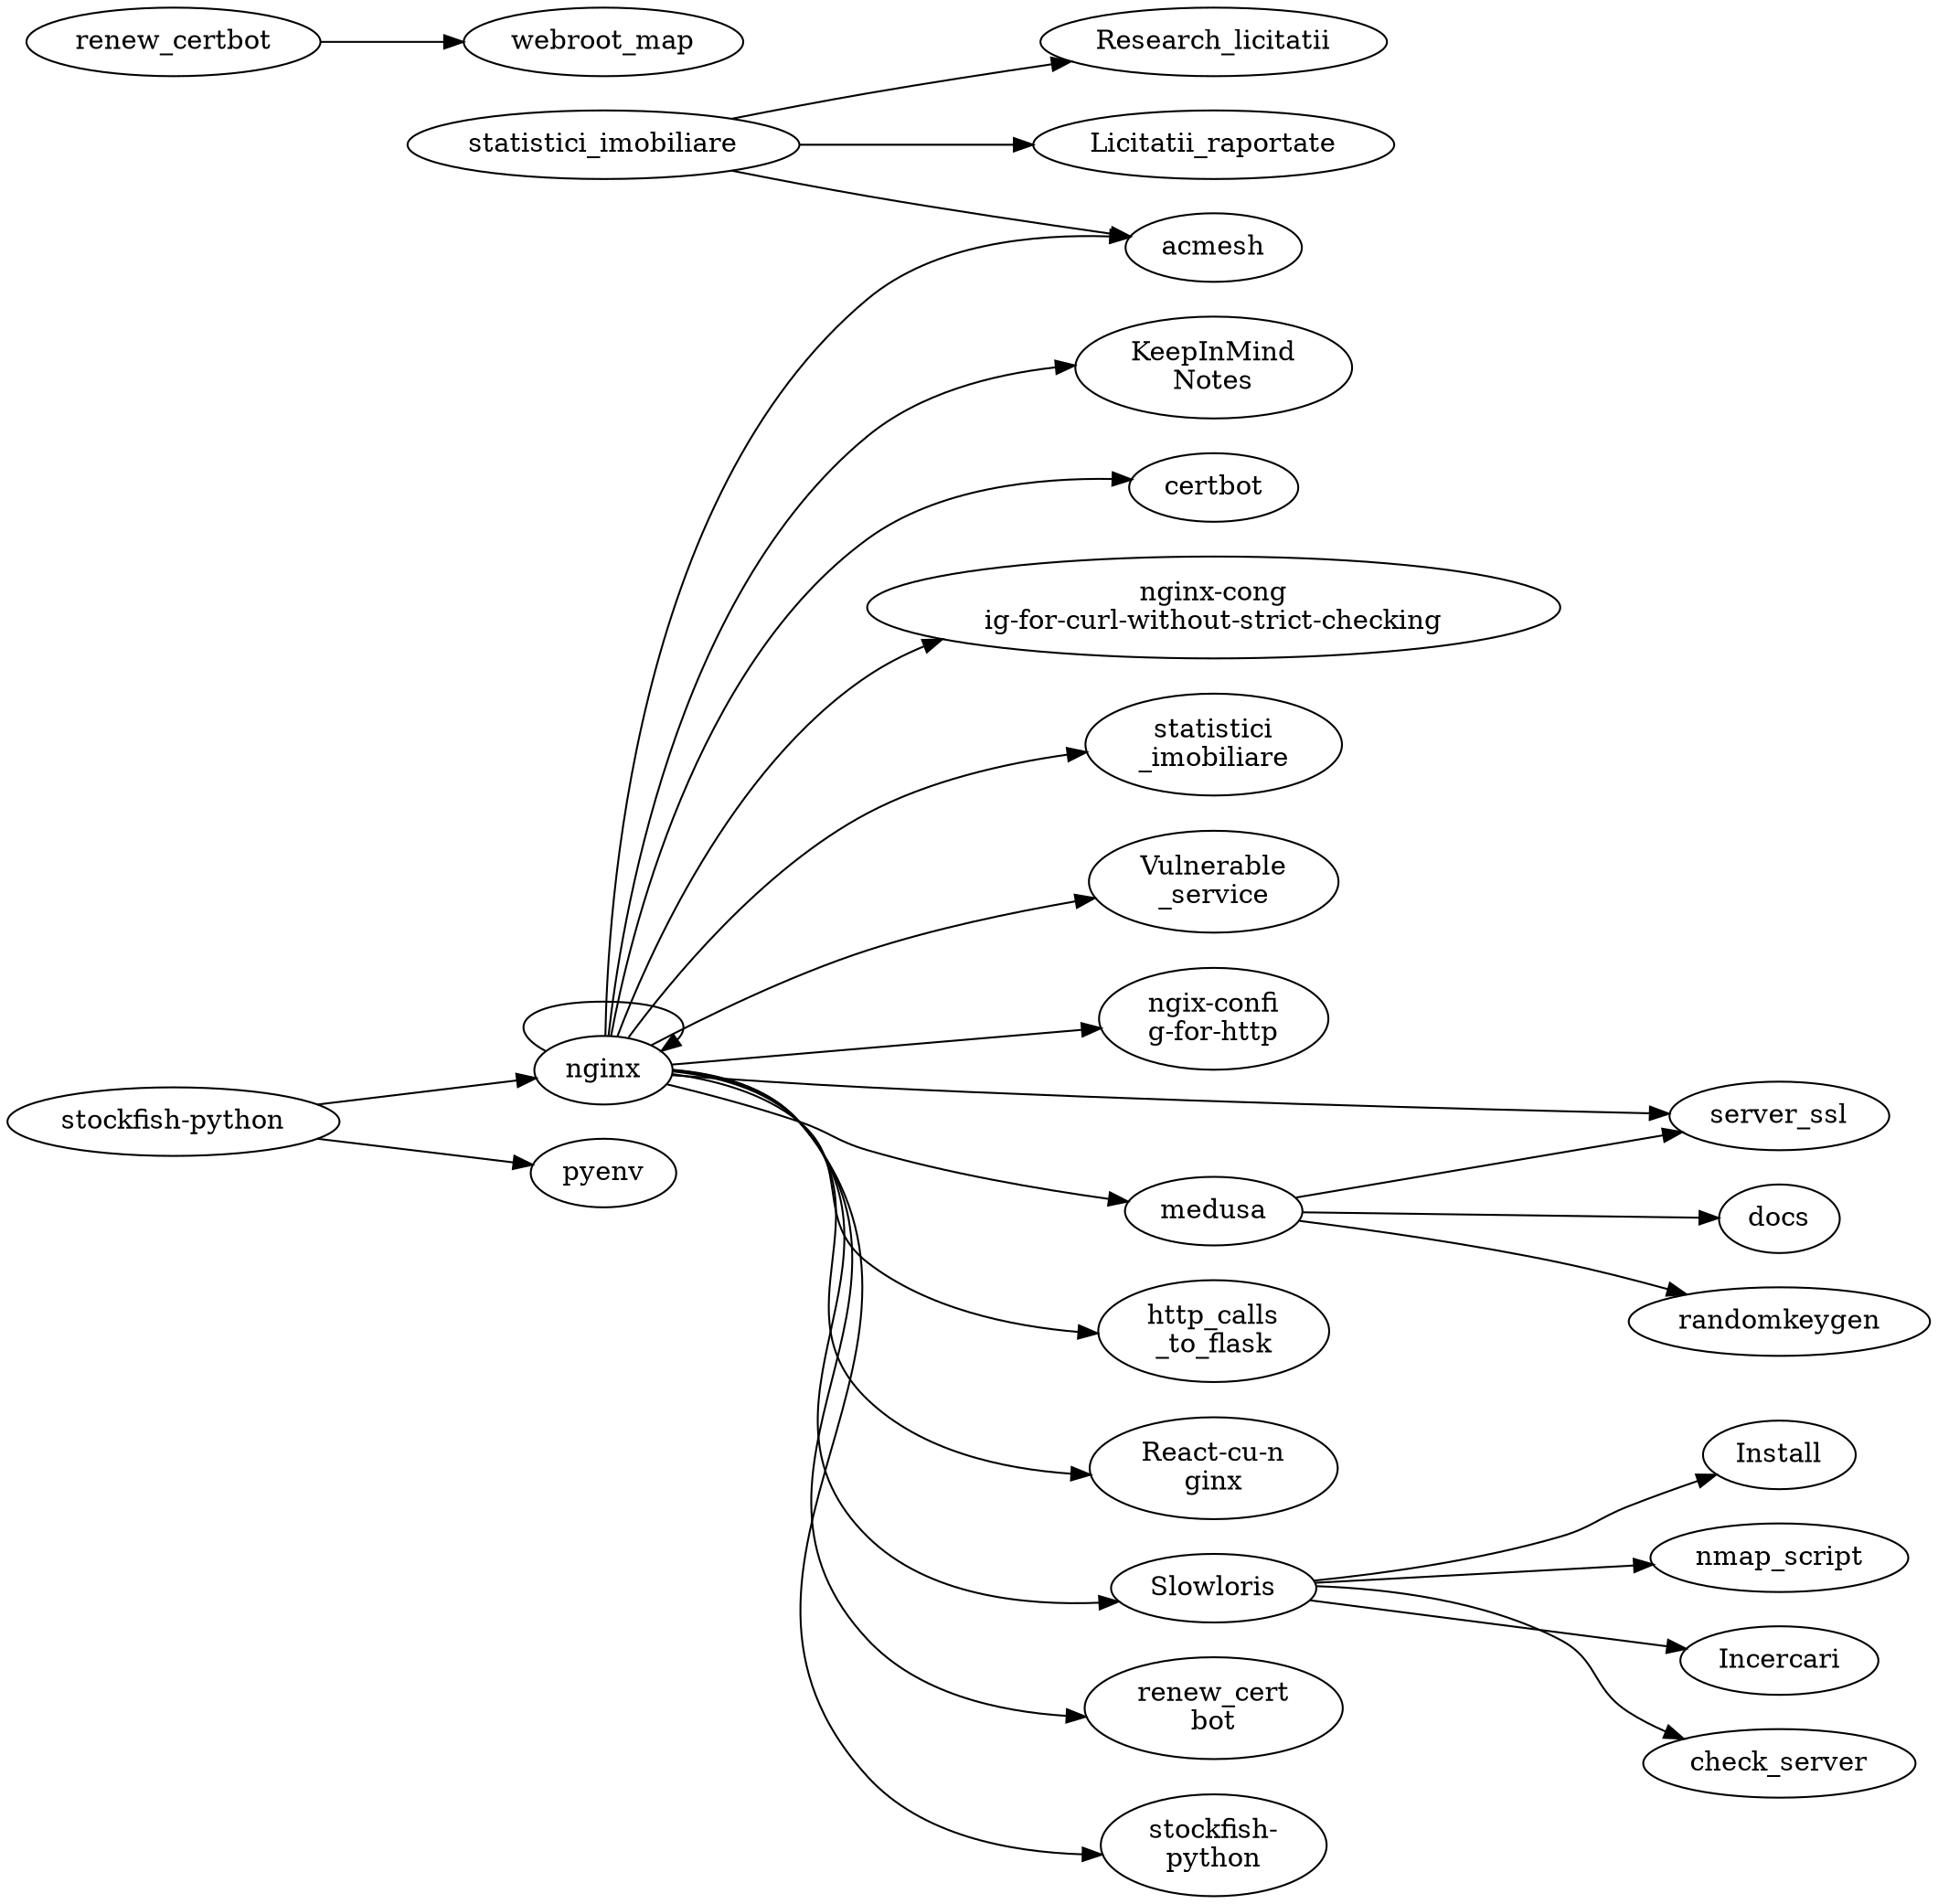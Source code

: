 digraph {
	rankdir=LR;
	nginx -> "KeepInMind
Notes"
	nginx -> "certbot"
	nginx -> "nginx-cong
ig-for-curl-without-strict-checking"
	nginx -> "acmesh"
	nginx -> "statistici
_imobiliare"
	nginx -> "Vulnerable
_service"
	nginx -> "ngix-confi
g-for-http"
	nginx -> "medusa"
	nginx -> "server_ssl"
	nginx -> "http_calls
_to_flask"
	nginx -> "nginx"
	nginx -> "React-cu-n
ginx"
	nginx -> "Slowloris"
	nginx -> "renew_cert
bot"
	nginx -> "stockfish-
python"
	"statistici_imobiliare" -> "Research_licitatii"
	"statistici_imobiliare" -> "acmesh"
	"statistici_imobiliare" -> "Licitatii_raportate"
	"medusa" -> "docs"
	"medusa" -> "server_ssl"
	"medusa" -> "randomkeygen"
	"Slowloris" -> "Install"
	"Slowloris" -> "nmap_script"
	"Slowloris" -> "Incercari"
	"Slowloris" -> "check_server"
	"renew_certbot" -> "webroot_map"
	"stockfish-python" -> "nginx"
	"stockfish-python" -> "pyenv"
}